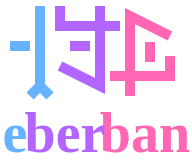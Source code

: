 <mxfile version="13.3.1" type="device" pages="2"><diagram name="long" id="2bqLPcFEiWsmac07kQbq"><mxGraphModel dx="-38" dy="272" grid="1" gridSize="5" guides="0" tooltips="1" connect="0" arrows="0" fold="1" page="0" pageScale="1" pageWidth="850" pageHeight="1100" background="none" math="0" shadow="0" extFonts="Rajdhani^https://fonts.googleapis.com/css?family=Rajdhani"><root><mxCell id="RlufTSWeWx0UpjPHfSFb-0"/><mxCell id="RlufTSWeWx0UpjPHfSFb-1" parent="RlufTSWeWx0UpjPHfSFb-0"/><mxCell id="2bYlqaV-N95nfRwAGFN3-0" value="" style="endArrow=none;html=1;rounded=0;strokeWidth=5;strokeColor=#B266FF;" parent="RlufTSWeWx0UpjPHfSFb-1" edge="1"><mxGeometry width="50" height="50" relative="1" as="geometry"><mxPoint x="730" y="245" as="sourcePoint"/><mxPoint x="750" y="215" as="targetPoint"/><Array as="points"><mxPoint x="750" y="255"/></Array></mxGeometry></mxCell><mxCell id="2bYlqaV-N95nfRwAGFN3-1" value="" style="endArrow=none;html=1;strokeWidth=5;strokeColor=#B266FF;" parent="RlufTSWeWx0UpjPHfSFb-1" edge="1"><mxGeometry width="50" height="50" relative="1" as="geometry"><mxPoint x="735" y="235" as="sourcePoint"/><mxPoint x="745" y="235" as="targetPoint"/></mxGeometry></mxCell><mxCell id="2bYlqaV-N95nfRwAGFN3-2" value="" style="endArrow=none;html=1;strokeWidth=5;rounded=0;strokeColor=#B266FF;" parent="RlufTSWeWx0UpjPHfSFb-1" edge="1"><mxGeometry width="50" height="50" relative="1" as="geometry"><mxPoint x="730" y="215" as="sourcePoint"/><mxPoint x="760" y="225" as="targetPoint"/><Array as="points"><mxPoint x="730" y="225"/></Array></mxGeometry></mxCell><mxCell id="2bYlqaV-N95nfRwAGFN3-4" value="" style="endArrow=none;html=1;strokeWidth=5;rounded=0;strokeColor=#FF66B3;" parent="RlufTSWeWx0UpjPHfSFb-1" edge="1"><mxGeometry width="50" height="50" relative="1" as="geometry"><mxPoint x="765" y="260" as="sourcePoint"/><mxPoint x="785" y="230" as="targetPoint"/><Array as="points"><mxPoint x="765" y="220"/></Array></mxGeometry></mxCell><mxCell id="2bYlqaV-N95nfRwAGFN3-5" value="" style="endArrow=none;html=1;strokeWidth=5;strokeColor=#FF66B3;" parent="RlufTSWeWx0UpjPHfSFb-1" edge="1"><mxGeometry width="50" height="50" relative="1" as="geometry"><mxPoint x="775" y="243" as="sourcePoint"/><mxPoint x="775" y="233" as="targetPoint"/></mxGeometry></mxCell><mxCell id="2bYlqaV-N95nfRwAGFN3-6" value="" style="endArrow=none;html=1;strokeWidth=5;rounded=0;strokeColor=#FF66B3;" parent="RlufTSWeWx0UpjPHfSFb-1" edge="1"><mxGeometry width="50" height="50" relative="1" as="geometry"><mxPoint x="755" y="250" as="sourcePoint"/><mxPoint x="785" y="240" as="targetPoint"/><Array as="points"><mxPoint x="785" y="250"/></Array></mxGeometry></mxCell><mxCell id="2bYlqaV-N95nfRwAGFN3-8" value="" style="endArrow=none;html=1;strokeWidth=5;strokeColor=#66B2FF;" parent="RlufTSWeWx0UpjPHfSFb-1" edge="1"><mxGeometry width="50" height="50" relative="1" as="geometry"><mxPoint x="705" y="235" as="sourcePoint"/><mxPoint x="715" y="235" as="targetPoint"/></mxGeometry></mxCell><mxCell id="2bYlqaV-N95nfRwAGFN3-9" value="e" style="text;html=1;strokeColor=none;fillColor=none;align=center;verticalAlign=middle;whiteSpace=wrap;rounded=0;fontFamily=Rajdhani;fontSize=28;fontStyle=1;spacingBottom=0;labelBorderColor=none;fontColor=#66B2FF;" parent="RlufTSWeWx0UpjPHfSFb-1" vertex="1"><mxGeometry x="700" y="265" width="15" height="25" as="geometry"/></mxCell><mxCell id="2bYlqaV-N95nfRwAGFN3-10" value="ban" style="text;html=1;strokeColor=none;fillColor=none;align=center;verticalAlign=middle;whiteSpace=wrap;rounded=0;fontFamily=Rajdhani;fontSize=28;fontStyle=1;spacingBottom=0;labelBorderColor=none;fontColor=#FF66B3;" parent="RlufTSWeWx0UpjPHfSFb-1" vertex="1"><mxGeometry x="750" y="265" width="45" height="25" as="geometry"/></mxCell><mxCell id="2bYlqaV-N95nfRwAGFN3-11" value="ber" style="text;html=1;strokeColor=none;fillColor=none;align=center;verticalAlign=middle;whiteSpace=wrap;rounded=0;fontFamily=Rajdhani;fontSize=28;fontStyle=1;spacingBottom=0;labelBorderColor=none;fontColor=#B266FF;" parent="RlufTSWeWx0UpjPHfSFb-1" vertex="1"><mxGeometry x="710" y="265" width="45" height="25" as="geometry"/></mxCell><mxCell id="PjjWgUGB4uQl8ZxvrlgH-0" value="" style="endArrow=none;html=1;strokeWidth=5;strokeColor=#66B2FF;startArrow=none;startFill=0;" edge="1" parent="RlufTSWeWx0UpjPHfSFb-1"><mxGeometry width="50" height="50" relative="1" as="geometry"><mxPoint x="720" y="255" as="sourcePoint"/><mxPoint x="720" y="215" as="targetPoint"/></mxGeometry></mxCell><mxCell id="PjjWgUGB4uQl8ZxvrlgH-1" value="" style="endArrow=none;html=1;strokeWidth=5;strokeColor=#66B2FF;startArrow=none;startFill=0;rounded=0;" edge="1" parent="RlufTSWeWx0UpjPHfSFb-1"><mxGeometry width="50" height="50" relative="1" as="geometry"><mxPoint x="715" y="260" as="sourcePoint"/><mxPoint x="720" y="250" as="targetPoint"/><Array as="points"><mxPoint x="720" y="255"/></Array></mxGeometry></mxCell><mxCell id="PjjWgUGB4uQl8ZxvrlgH-2" value="" style="endArrow=none;html=1;strokeWidth=5;strokeColor=#66B2FF;startArrow=none;startFill=0;rounded=0;" edge="1" parent="RlufTSWeWx0UpjPHfSFb-1"><mxGeometry width="50" height="50" relative="1" as="geometry"><mxPoint x="725" y="260" as="sourcePoint"/><mxPoint x="720" y="250" as="targetPoint"/><Array as="points"><mxPoint x="720" y="255"/></Array></mxGeometry></mxCell></root></mxGraphModel></diagram><diagram name="square" id="XD_FOVkh027whyAEmq7z"><mxGraphModel dx="362" dy="272" grid="1" gridSize="5" guides="0" tooltips="1" connect="0" arrows="0" fold="1" page="0" pageScale="1" pageWidth="850" pageHeight="1100" background="none" math="0" shadow="0" extFonts="Rajdhani^https://fonts.googleapis.com/css?family=Rajdhani"><root><mxCell id="LCGQbAdWD-Ptp7EpXu31-0"/><mxCell id="LCGQbAdWD-Ptp7EpXu31-1" parent="LCGQbAdWD-Ptp7EpXu31-0"/><mxCell id="ziyfQrcUxLwNScdWVcr7-0" value="" style="rounded=0;whiteSpace=wrap;html=1;fillColor=none;strokeColor=none;" parent="LCGQbAdWD-Ptp7EpXu31-1" vertex="1"><mxGeometry x="340" y="125" width="270" height="275" as="geometry"/></mxCell><mxCell id="AZkJ345SKMn3HLS_IpgU-1" value="" style="rounded=0;whiteSpace=wrap;html=1;strokeColor=none;fillColor=#66B2FF;" parent="LCGQbAdWD-Ptp7EpXu31-1" vertex="1"><mxGeometry x="380" y="165" width="190" height="65" as="geometry"/></mxCell><mxCell id="AZkJ345SKMn3HLS_IpgU-2" value="" style="rounded=0;whiteSpace=wrap;html=1;strokeColor=none;fillColor=#FF66B3;" parent="LCGQbAdWD-Ptp7EpXu31-1" vertex="1"><mxGeometry x="380" y="295" width="190" height="65" as="geometry"/></mxCell><mxCell id="pGSturR-zDVF4nlI1y6c-0" value="" style="endArrow=none;html=1;rounded=0;strokeWidth=5;strokeColor=#B266FF;" parent="LCGQbAdWD-Ptp7EpXu31-1" edge="1"><mxGeometry width="50" height="50" relative="1" as="geometry"><mxPoint x="460" y="270" as="sourcePoint"/><mxPoint x="480" y="240" as="targetPoint"/><Array as="points"><mxPoint x="480" y="280"/></Array></mxGeometry></mxCell><mxCell id="pGSturR-zDVF4nlI1y6c-1" value="" style="endArrow=none;html=1;strokeWidth=5;strokeColor=#B266FF;" parent="LCGQbAdWD-Ptp7EpXu31-1" edge="1"><mxGeometry width="50" height="50" relative="1" as="geometry"><mxPoint x="465" y="260" as="sourcePoint"/><mxPoint x="475" y="260" as="targetPoint"/></mxGeometry></mxCell><mxCell id="pGSturR-zDVF4nlI1y6c-2" value="" style="endArrow=none;html=1;strokeWidth=5;rounded=0;strokeColor=#B266FF;" parent="LCGQbAdWD-Ptp7EpXu31-1" edge="1"><mxGeometry width="50" height="50" relative="1" as="geometry"><mxPoint x="460" y="240" as="sourcePoint"/><mxPoint x="490" y="250" as="targetPoint"/><Array as="points"><mxPoint x="460" y="250"/></Array></mxGeometry></mxCell><mxCell id="pGSturR-zDVF4nlI1y6c-3" value="" style="endArrow=none;html=1;strokeWidth=5;rounded=0;strokeColor=#FF66B3;" parent="LCGQbAdWD-Ptp7EpXu31-1" edge="1"><mxGeometry width="50" height="50" relative="1" as="geometry"><mxPoint x="495" y="285" as="sourcePoint"/><mxPoint x="515" y="255" as="targetPoint"/><Array as="points"><mxPoint x="495" y="245"/></Array></mxGeometry></mxCell><mxCell id="pGSturR-zDVF4nlI1y6c-4" value="" style="endArrow=none;html=1;strokeWidth=5;strokeColor=#FF66B3;" parent="LCGQbAdWD-Ptp7EpXu31-1" edge="1"><mxGeometry width="50" height="50" relative="1" as="geometry"><mxPoint x="505" y="268" as="sourcePoint"/><mxPoint x="505" y="258" as="targetPoint"/></mxGeometry></mxCell><mxCell id="pGSturR-zDVF4nlI1y6c-6" value="" style="endArrow=none;html=1;strokeWidth=5;strokeColor=#66B2FF;startArrow=none;startFill=0;" parent="LCGQbAdWD-Ptp7EpXu31-1" edge="1"><mxGeometry width="50" height="50" relative="1" as="geometry"><mxPoint x="450" y="280" as="sourcePoint"/><mxPoint x="450" y="240" as="targetPoint"/></mxGeometry></mxCell><mxCell id="pGSturR-zDVF4nlI1y6c-7" value="" style="endArrow=none;html=1;strokeWidth=5;strokeColor=#66B2FF;" parent="LCGQbAdWD-Ptp7EpXu31-1" edge="1"><mxGeometry width="50" height="50" relative="1" as="geometry"><mxPoint x="435" y="260" as="sourcePoint"/><mxPoint x="445" y="260" as="targetPoint"/></mxGeometry></mxCell><mxCell id="r5F71SPN1X7RgMRxIrzv-0" value="" style="endArrow=none;html=1;strokeWidth=5;strokeColor=#66B2FF;startArrow=none;startFill=0;rounded=0;" parent="LCGQbAdWD-Ptp7EpXu31-1" edge="1"><mxGeometry width="50" height="50" relative="1" as="geometry"><mxPoint x="445" y="285" as="sourcePoint"/><mxPoint x="450" y="275" as="targetPoint"/><Array as="points"><mxPoint x="450" y="280"/></Array></mxGeometry></mxCell><mxCell id="r5F71SPN1X7RgMRxIrzv-1" value="" style="endArrow=none;html=1;strokeWidth=5;strokeColor=#66B2FF;startArrow=none;startFill=0;rounded=0;" parent="LCGQbAdWD-Ptp7EpXu31-1" edge="1"><mxGeometry width="50" height="50" relative="1" as="geometry"><mxPoint x="455" y="285" as="sourcePoint"/><mxPoint x="450" y="275" as="targetPoint"/><Array as="points"><mxPoint x="450" y="280"/></Array></mxGeometry></mxCell><mxCell id="_z86tLm6WdlaSQMYMKsg-0" value="" style="endArrow=none;html=1;strokeWidth=5;rounded=0;strokeColor=#FF66B3;" parent="LCGQbAdWD-Ptp7EpXu31-1" edge="1"><mxGeometry width="50" height="50" relative="1" as="geometry"><mxPoint x="485" y="275" as="sourcePoint"/><mxPoint x="515" y="265" as="targetPoint"/><Array as="points"><mxPoint x="515" y="275"/></Array></mxGeometry></mxCell></root></mxGraphModel></diagram></mxfile>